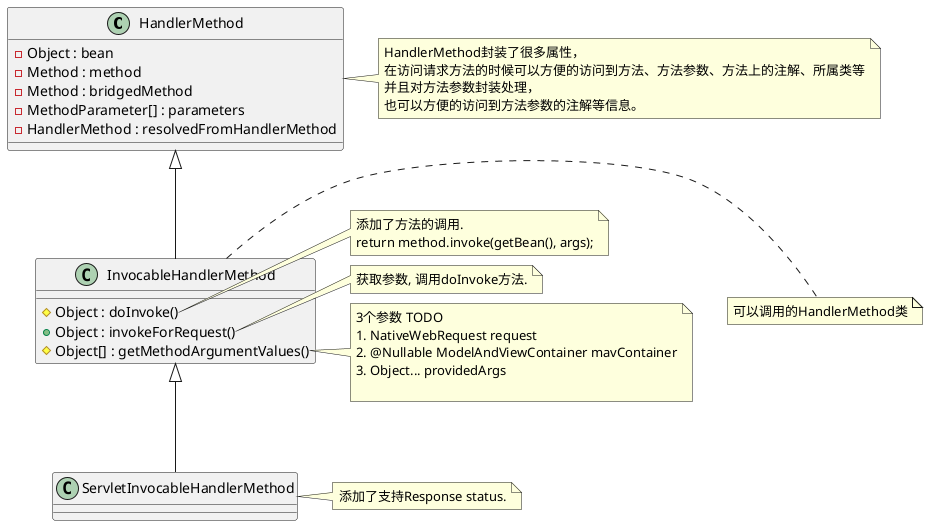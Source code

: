 @startuml
'https://plantuml.com/class-diagram

class HandlerMethod {
    -Object : bean
    -Method : method
    -Method : bridgedMethod
    -MethodParameter[] : parameters
    -HandlerMethod : resolvedFromHandlerMethod
}

note right of HandlerMethod
HandlerMethod封装了很多属性，
在访问请求方法的时候可以方便的访问到方法、方法参数、方法上的注解、所属类等
并且对方法参数封装处理，
也可以方便的访问到方法参数的注解等信息。
end note

class InvocableHandlerMethod {
    #Object : doInvoke()
    +Object : invokeForRequest()
    #Object[] : getMethodArgumentValues()
}

note right of InvocableHandlerMethod : 可以调用的HandlerMethod类

note right of InvocableHandlerMethod::doInvoke
添加了方法的调用.
return method.invoke(getBean(), args);
end note

note right of InvocableHandlerMethod::invokeForRequest
获取参数, 调用doInvoke方法.
end note

note right of InvocableHandlerMethod::getMethodArgumentValues
3个参数 TODO
1. NativeWebRequest request
2. @Nullable ModelAndViewContainer mavContainer
3. Object... providedArgs

end note

class ServletInvocableHandlerMethod

note right of ServletInvocableHandlerMethod
添加了支持Response status.
end note

HandlerMethod <|-- InvocableHandlerMethod
InvocableHandlerMethod <|-- ServletInvocableHandlerMethod

@enduml